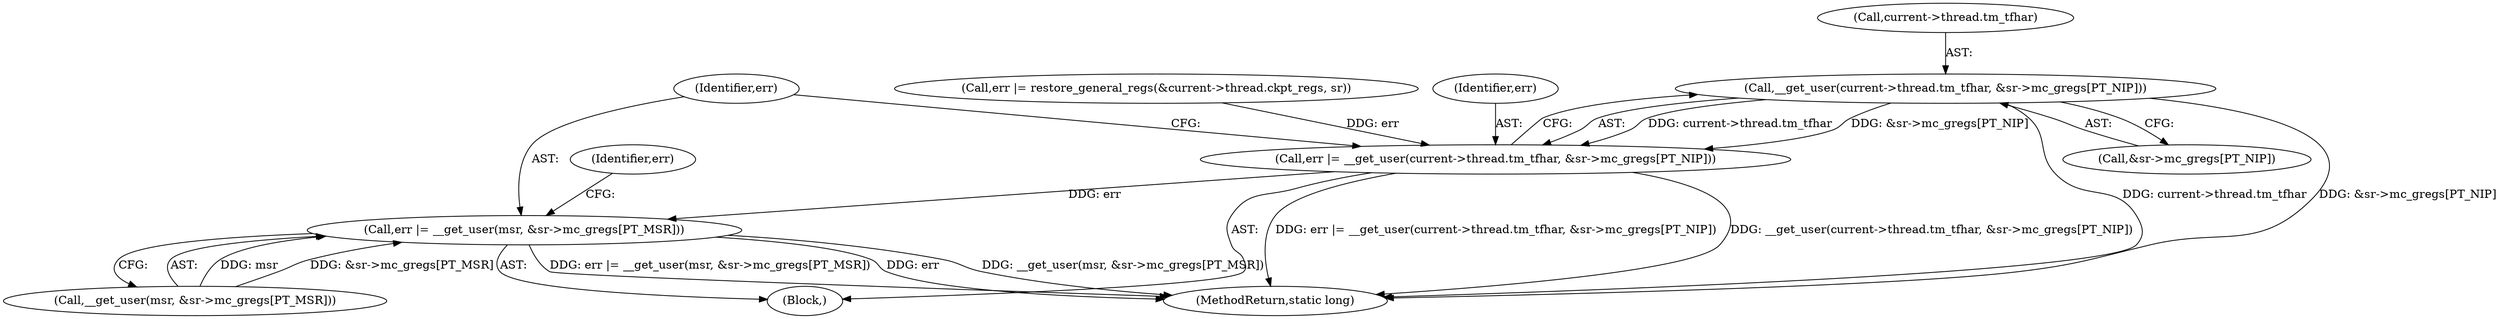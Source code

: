 digraph "0_linux_d2b9d2a5ad5ef04ff978c9923d19730cb05efd55@array" {
"1000140" [label="(Call,__get_user(current->thread.tm_tfhar, &sr->mc_gregs[PT_NIP]))"];
"1000138" [label="(Call,err |= __get_user(current->thread.tm_tfhar, &sr->mc_gregs[PT_NIP]))"];
"1000152" [label="(Call,err |= __get_user(msr, &sr->mc_gregs[PT_MSR]))"];
"1000153" [label="(Identifier,err)"];
"1000146" [label="(Call,&sr->mc_gregs[PT_NIP])"];
"1000138" [label="(Call,err |= __get_user(current->thread.tm_tfhar, &sr->mc_gregs[PT_NIP]))"];
"1000163" [label="(Identifier,err)"];
"1000140" [label="(Call,__get_user(current->thread.tm_tfhar, &sr->mc_gregs[PT_NIP]))"];
"1000141" [label="(Call,current->thread.tm_tfhar)"];
"1000533" [label="(MethodReturn,static long)"];
"1000128" [label="(Call,err |= restore_general_regs(&current->thread.ckpt_regs, sr))"];
"1000118" [label="(Block,)"];
"1000154" [label="(Call,__get_user(msr, &sr->mc_gregs[PT_MSR]))"];
"1000152" [label="(Call,err |= __get_user(msr, &sr->mc_gregs[PT_MSR]))"];
"1000139" [label="(Identifier,err)"];
"1000140" -> "1000138"  [label="AST: "];
"1000140" -> "1000146"  [label="CFG: "];
"1000141" -> "1000140"  [label="AST: "];
"1000146" -> "1000140"  [label="AST: "];
"1000138" -> "1000140"  [label="CFG: "];
"1000140" -> "1000533"  [label="DDG: current->thread.tm_tfhar"];
"1000140" -> "1000533"  [label="DDG: &sr->mc_gregs[PT_NIP]"];
"1000140" -> "1000138"  [label="DDG: current->thread.tm_tfhar"];
"1000140" -> "1000138"  [label="DDG: &sr->mc_gregs[PT_NIP]"];
"1000138" -> "1000118"  [label="AST: "];
"1000139" -> "1000138"  [label="AST: "];
"1000153" -> "1000138"  [label="CFG: "];
"1000138" -> "1000533"  [label="DDG: __get_user(current->thread.tm_tfhar, &sr->mc_gregs[PT_NIP])"];
"1000138" -> "1000533"  [label="DDG: err |= __get_user(current->thread.tm_tfhar, &sr->mc_gregs[PT_NIP])"];
"1000128" -> "1000138"  [label="DDG: err"];
"1000138" -> "1000152"  [label="DDG: err"];
"1000152" -> "1000118"  [label="AST: "];
"1000152" -> "1000154"  [label="CFG: "];
"1000153" -> "1000152"  [label="AST: "];
"1000154" -> "1000152"  [label="AST: "];
"1000163" -> "1000152"  [label="CFG: "];
"1000152" -> "1000533"  [label="DDG: __get_user(msr, &sr->mc_gregs[PT_MSR])"];
"1000152" -> "1000533"  [label="DDG: err |= __get_user(msr, &sr->mc_gregs[PT_MSR])"];
"1000152" -> "1000533"  [label="DDG: err"];
"1000154" -> "1000152"  [label="DDG: msr"];
"1000154" -> "1000152"  [label="DDG: &sr->mc_gregs[PT_MSR]"];
}
